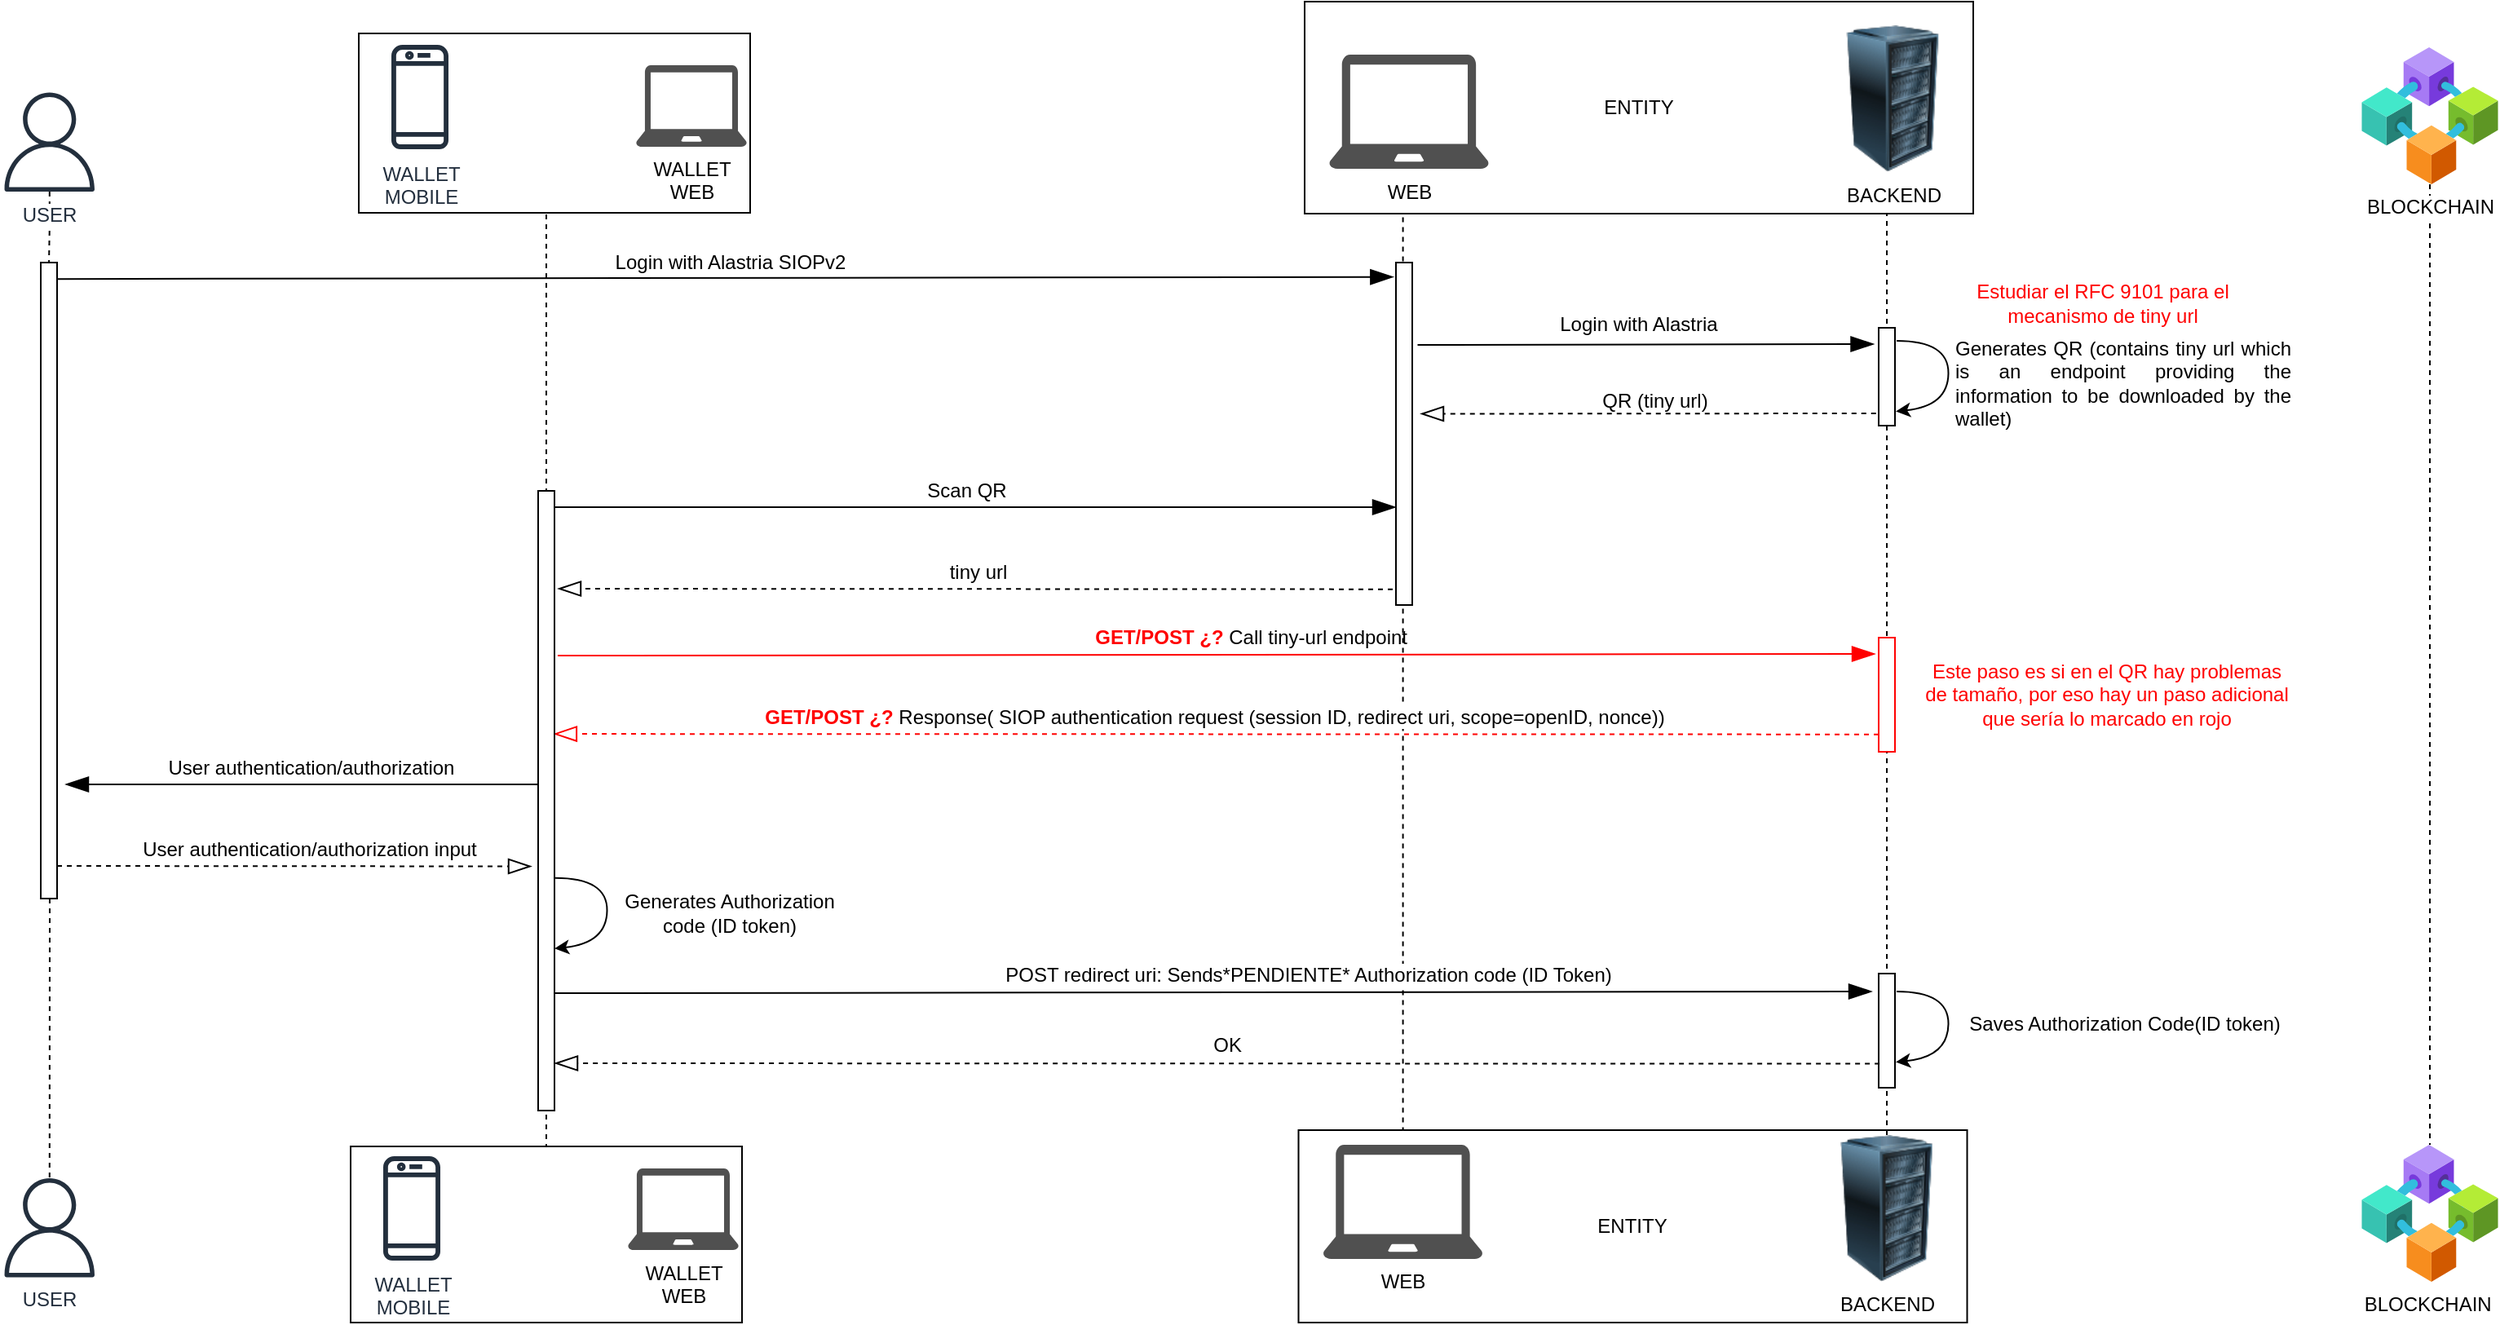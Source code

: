 <mxfile version="15.7.3" type="device"><diagram id="i7EJXfqOXA0nX240sVAw" name="AE0302 - Subject Login"><mxGraphModel dx="1102" dy="865" grid="1" gridSize="10" guides="1" tooltips="1" connect="1" arrows="1" fold="1" page="1" pageScale="1" pageWidth="827" pageHeight="1169" math="0" shadow="0"><root><mxCell id="0"/><mxCell id="1" parent="0"/><mxCell id="ja4_LhuuuB1s212jJ6dX-27" value="" style="endArrow=blockThin;dashed=1;endFill=0;endSize=12;html=1;entryX=1.2;entryY=0.887;entryDx=0;entryDy=0;entryPerimeter=0;" parent="1" edge="1"><mxGeometry width="160" relative="1" as="geometry"><mxPoint x="970" y="960.34" as="sourcePoint"/><mxPoint x="452" y="960.0" as="targetPoint"/><Array as="points"/></mxGeometry></mxCell><mxCell id="ja4_LhuuuB1s212jJ6dX-8" style="edgeStyle=orthogonalEdgeStyle;rounded=0;orthogonalLoop=1;jettySize=auto;html=1;endArrow=none;endFill=0;dashed=1;startArrow=none;" parent="1" target="ja4_LhuuuB1s212jJ6dX-13" edge="1"><mxGeometry relative="1" as="geometry"><mxPoint x="970" y="720" as="sourcePoint"/><mxPoint x="973" y="1290" as="targetPoint"/><Array as="points"><mxPoint x="973" y="720"/><mxPoint x="970" y="720"/></Array></mxGeometry></mxCell><mxCell id="ja4_LhuuuB1s212jJ6dX-21" value="" style="edgeStyle=orthogonalEdgeStyle;rounded=0;orthogonalLoop=1;jettySize=auto;html=1;endArrow=none;endFill=0;dashed=1;" parent="1" source="ja4_LhuuuB1s212jJ6dX-10" edge="1"><mxGeometry relative="1" as="geometry"><mxPoint x="1267" y="720" as="sourcePoint"/><mxPoint x="1267.034" y="800.0" as="targetPoint"/><Array as="points"><mxPoint x="1267" y="740"/><mxPoint x="1267" y="740"/></Array></mxGeometry></mxCell><mxCell id="ja4_LhuuuB1s212jJ6dX-32" value="" style="edgeStyle=orthogonalEdgeStyle;rounded=0;orthogonalLoop=1;jettySize=auto;html=1;endArrow=none;endFill=0;dashed=1;" parent="1" source="ja4_LhuuuB1s212jJ6dX-5" edge="1"><mxGeometry relative="1" as="geometry"><mxPoint x="140" y="717" as="sourcePoint"/><mxPoint x="140.029" y="760" as="targetPoint"/></mxGeometry></mxCell><mxCell id="ja4_LhuuuB1s212jJ6dX-1" value="" style="rounded=0;whiteSpace=wrap;html=1;" parent="1" vertex="1"><mxGeometry x="330" y="619.5" width="240" height="110" as="geometry"/></mxCell><mxCell id="ja4_LhuuuB1s212jJ6dX-2" value="ENTITY" style="rounded=0;whiteSpace=wrap;html=1;" parent="1" vertex="1"><mxGeometry x="906.25" y="1292" width="410" height="118" as="geometry"/></mxCell><mxCell id="ja4_LhuuuB1s212jJ6dX-3" value="ENTITY" style="rounded=0;whiteSpace=wrap;html=1;" parent="1" vertex="1"><mxGeometry x="910" y="600" width="410" height="130" as="geometry"/></mxCell><mxCell id="ja4_LhuuuB1s212jJ6dX-4" value="" style="edgeStyle=orthogonalEdgeStyle;rounded=0;orthogonalLoop=1;jettySize=auto;html=1;endArrow=none;endFill=0;dashed=1;startArrow=none;" parent="1" target="ja4_LhuuuB1s212jJ6dX-7" edge="1"><mxGeometry relative="1" as="geometry"><mxPoint x="140.029" y="1000" as="sourcePoint"/></mxGeometry></mxCell><mxCell id="ja4_LhuuuB1s212jJ6dX-5" value="&lt;span style=&quot;background-color: rgb(255, 255, 255);&quot;&gt;USER&lt;/span&gt;" style="sketch=0;outlineConnect=0;fontColor=#232F3E;gradientColor=none;fillColor=#232F3D;strokeColor=none;dashed=0;verticalLabelPosition=bottom;verticalAlign=top;align=center;html=1;fontSize=12;fontStyle=0;aspect=fixed;pointerEvents=1;shape=mxgraph.aws4.user;" parent="1" vertex="1"><mxGeometry x="110" y="655.75" width="60.75" height="60.75" as="geometry"/></mxCell><mxCell id="ja4_LhuuuB1s212jJ6dX-6" value="" style="edgeStyle=orthogonalEdgeStyle;rounded=0;orthogonalLoop=1;jettySize=auto;html=1;endArrow=none;endFill=0;dashed=1;startArrow=none;exitX=0.5;exitY=1;exitDx=0;exitDy=0;entryX=0.5;entryY=0;entryDx=0;entryDy=0;" parent="1" source="ja4_LhuuuB1s212jJ6dX-1" target="ja4_LhuuuB1s212jJ6dX-18" edge="1"><mxGeometry relative="1" as="geometry"><mxPoint x="445" y="820" as="sourcePoint"/><mxPoint x="445" y="1237.043" as="targetPoint"/><Array as="points"><mxPoint x="445" y="730"/></Array></mxGeometry></mxCell><mxCell id="ja4_LhuuuB1s212jJ6dX-7" value="USER" style="sketch=0;outlineConnect=0;fontColor=#232F3E;gradientColor=none;fillColor=#232F3D;strokeColor=none;dashed=0;verticalLabelPosition=bottom;verticalAlign=top;align=center;html=1;fontSize=12;fontStyle=0;aspect=fixed;pointerEvents=1;shape=mxgraph.aws4.user;" parent="1" vertex="1"><mxGeometry x="110" y="1321.5" width="60.75" height="60.75" as="geometry"/></mxCell><mxCell id="ja4_LhuuuB1s212jJ6dX-9" value="WEB" style="sketch=0;pointerEvents=1;shadow=0;dashed=0;html=1;strokeColor=none;fillColor=#505050;labelPosition=center;verticalLabelPosition=bottom;verticalAlign=top;outlineConnect=0;align=center;shape=mxgraph.office.devices.laptop;" parent="1" vertex="1"><mxGeometry x="925" y="632.5" width="98" height="70" as="geometry"/></mxCell><mxCell id="ja4_LhuuuB1s212jJ6dX-10" value="BACKEND" style="image;html=1;image=img/lib/clip_art/computers/Server_Rack_128x128.png" parent="1" vertex="1"><mxGeometry x="1225.25" y="614.5" width="91" height="90" as="geometry"/></mxCell><mxCell id="ja4_LhuuuB1s212jJ6dX-11" value="" style="edgeStyle=orthogonalEdgeStyle;rounded=0;orthogonalLoop=1;jettySize=auto;html=1;endArrow=none;endFill=0;dashed=1;" parent="1" source="ja4_LhuuuB1s212jJ6dX-12" target="ja4_LhuuuB1s212jJ6dX-15" edge="1"><mxGeometry relative="1" as="geometry"/></mxCell><mxCell id="ja4_LhuuuB1s212jJ6dX-12" value="BLOCKCHAIN" style="aspect=fixed;html=1;points=[];align=center;image;fontSize=12;image=img/lib/azure2/blockchain/Consortium.svg;" parent="1" vertex="1"><mxGeometry x="1558" y="628" width="84" height="84" as="geometry"/></mxCell><mxCell id="ja4_LhuuuB1s212jJ6dX-13" value="WEB" style="sketch=0;pointerEvents=1;shadow=0;dashed=0;html=1;strokeColor=none;fillColor=#505050;labelPosition=center;verticalLabelPosition=bottom;verticalAlign=top;outlineConnect=0;align=center;shape=mxgraph.office.devices.laptop;" parent="1" vertex="1"><mxGeometry x="921.25" y="1301" width="98" height="70" as="geometry"/></mxCell><mxCell id="ja4_LhuuuB1s212jJ6dX-14" value="BACKEND" style="image;html=1;image=img/lib/clip_art/computers/Server_Rack_128x128.png" parent="1" vertex="1"><mxGeometry x="1221.5" y="1295" width="91" height="90" as="geometry"/></mxCell><mxCell id="ja4_LhuuuB1s212jJ6dX-15" value="BLOCKCHAIN&amp;nbsp;" style="aspect=fixed;html=1;points=[];align=center;image;fontSize=12;image=img/lib/azure2/blockchain/Consortium.svg;" parent="1" vertex="1"><mxGeometry x="1558" y="1301" width="84" height="84" as="geometry"/></mxCell><mxCell id="ja4_LhuuuB1s212jJ6dX-16" value="WALLET&lt;br&gt;MOBILE" style="sketch=0;outlineConnect=0;fontColor=#232F3E;gradientColor=none;fillColor=#232F3D;strokeColor=none;dashed=0;verticalLabelPosition=bottom;verticalAlign=top;align=center;html=1;fontSize=12;fontStyle=0;aspect=fixed;pointerEvents=1;shape=mxgraph.aws4.mobile_client;" parent="1" vertex="1"><mxGeometry x="350" y="625.21" width="35" height="66.59" as="geometry"/></mxCell><mxCell id="ja4_LhuuuB1s212jJ6dX-17" value="WALLET &lt;br&gt;WEB" style="sketch=0;pointerEvents=1;shadow=0;dashed=0;html=1;strokeColor=none;fillColor=#505050;labelPosition=center;verticalLabelPosition=bottom;verticalAlign=top;outlineConnect=0;align=center;shape=mxgraph.office.devices.laptop;" parent="1" vertex="1"><mxGeometry x="500" y="639" width="68" height="50" as="geometry"/></mxCell><mxCell id="ja4_LhuuuB1s212jJ6dX-18" value="" style="rounded=0;whiteSpace=wrap;html=1;" parent="1" vertex="1"><mxGeometry x="325" y="1302" width="240" height="108" as="geometry"/></mxCell><mxCell id="ja4_LhuuuB1s212jJ6dX-19" value="WALLET &lt;br&gt;MOBILE" style="sketch=0;outlineConnect=0;fontColor=#232F3E;gradientColor=none;fillColor=#232F3D;strokeColor=none;dashed=0;verticalLabelPosition=bottom;verticalAlign=top;align=center;html=1;fontSize=12;fontStyle=0;aspect=fixed;pointerEvents=1;shape=mxgraph.aws4.mobile_client;" parent="1" vertex="1"><mxGeometry x="345" y="1306.71" width="35" height="66.59" as="geometry"/></mxCell><mxCell id="ja4_LhuuuB1s212jJ6dX-20" value="WALLET &lt;br&gt;WEB" style="sketch=0;pointerEvents=1;shadow=0;dashed=0;html=1;strokeColor=none;fillColor=#505050;labelPosition=center;verticalLabelPosition=bottom;verticalAlign=top;outlineConnect=0;align=center;shape=mxgraph.office.devices.laptop;" parent="1" vertex="1"><mxGeometry x="495" y="1315.5" width="68" height="50" as="geometry"/></mxCell><mxCell id="ja4_LhuuuB1s212jJ6dX-22" value="" style="endArrow=blockThin;endFill=1;endSize=12;html=1;" parent="1" edge="1"><mxGeometry width="160" relative="1" as="geometry"><mxPoint x="979.25" y="810.56" as="sourcePoint"/><mxPoint x="1259.25" y="810" as="targetPoint"/><Array as="points"/></mxGeometry></mxCell><mxCell id="ja4_LhuuuB1s212jJ6dX-23" value="Login with Alastria SIOPv2" style="text;html=1;strokeColor=none;fillColor=none;align=center;verticalAlign=middle;whiteSpace=wrap;rounded=0;" parent="1" vertex="1"><mxGeometry x="418" y="749.5" width="280" height="20" as="geometry"/></mxCell><mxCell id="ja4_LhuuuB1s212jJ6dX-24" value="" style="endArrow=blockThin;dashed=1;endFill=0;endSize=12;html=1;entryX=1.262;entryY=0.859;entryDx=0;entryDy=0;entryPerimeter=0;" parent="1" edge="1"><mxGeometry width="160" relative="1" as="geometry"><mxPoint x="1260.38" y="852.5" as="sourcePoint"/><mxPoint x="981" y="852.76" as="targetPoint"/><Array as="points"/></mxGeometry></mxCell><mxCell id="ja4_LhuuuB1s212jJ6dX-25" value="&lt;div style=&quot;text-align: justify;&quot;&gt;&lt;span style=&quot;background-color: initial;&quot;&gt;Generates QR (contains tiny url which is an endpoint providing the information to be downloaded by the wallet)&lt;/span&gt;&lt;/div&gt;" style="text;html=1;strokeColor=none;fillColor=none;align=center;verticalAlign=middle;whiteSpace=wrap;rounded=0;" parent="1" vertex="1"><mxGeometry x="1308" y="824" width="207.5" height="20" as="geometry"/></mxCell><mxCell id="ja4_LhuuuB1s212jJ6dX-26" value="" style="rounded=0;whiteSpace=wrap;html=1;" parent="1" vertex="1"><mxGeometry x="966" y="760" width="10" height="210" as="geometry"/></mxCell><mxCell id="ja4_LhuuuB1s212jJ6dX-28" value="" style="endArrow=blockThin;endFill=1;endSize=12;html=1;entryX=-0.133;entryY=0.042;entryDx=0;entryDy=0;entryPerimeter=0;exitX=0.5;exitY=0.042;exitDx=0;exitDy=0;exitPerimeter=0;" parent="1" target="ja4_LhuuuB1s212jJ6dX-26" edge="1"><mxGeometry width="160" relative="1" as="geometry"><mxPoint x="140" y="770.08" as="sourcePoint"/><mxPoint x="669.5" y="770" as="targetPoint"/><Array as="points"/></mxGeometry></mxCell><mxCell id="ja4_LhuuuB1s212jJ6dX-29" value="Login with Alastria" style="text;html=1;strokeColor=none;fillColor=none;align=center;verticalAlign=middle;whiteSpace=wrap;rounded=0;" parent="1" vertex="1"><mxGeometry x="1051" y="788" width="128" height="20" as="geometry"/></mxCell><mxCell id="ja4_LhuuuB1s212jJ6dX-31" value="QR (tiny url)" style="text;html=1;strokeColor=none;fillColor=none;align=center;verticalAlign=middle;whiteSpace=wrap;rounded=0;" parent="1" vertex="1"><mxGeometry x="1079" y="835" width="92" height="20" as="geometry"/></mxCell><mxCell id="ja4_LhuuuB1s212jJ6dX-33" value="Scan QR" style="text;html=1;strokeColor=none;fillColor=none;align=center;verticalAlign=middle;whiteSpace=wrap;rounded=0;" parent="1" vertex="1"><mxGeometry x="563" y="890" width="280" height="20" as="geometry"/></mxCell><mxCell id="ja4_LhuuuB1s212jJ6dX-34" value="tiny url" style="text;html=1;strokeColor=none;fillColor=none;align=center;verticalAlign=middle;whiteSpace=wrap;rounded=0;" parent="1" vertex="1"><mxGeometry x="570" y="940" width="280" height="20" as="geometry"/></mxCell><mxCell id="ja4_LhuuuB1s212jJ6dX-35" value="" style="endArrow=blockThin;endFill=1;endSize=12;html=1;strokeColor=#FF0000;" parent="1" edge="1"><mxGeometry width="160" relative="1" as="geometry"><mxPoint x="452" y="1001.06" as="sourcePoint"/><mxPoint x="1260" y="1000" as="targetPoint"/><Array as="points"/></mxGeometry></mxCell><mxCell id="ja4_LhuuuB1s212jJ6dX-36" value="" style="endArrow=blockThin;endFill=1;endSize=12;html=1;" parent="1" edge="1"><mxGeometry width="160" relative="1" as="geometry"><mxPoint x="450" y="910.06" as="sourcePoint"/><mxPoint x="966" y="910" as="targetPoint"/><Array as="points"/></mxGeometry></mxCell><mxCell id="ja4_LhuuuB1s212jJ6dX-37" value="&lt;font color=&quot;#ff0000&quot;&gt;&lt;b&gt;GET/POST ¿?&lt;/b&gt;&lt;/font&gt; Call tiny-url endpoint&amp;nbsp;" style="text;html=1;strokeColor=none;fillColor=none;align=center;verticalAlign=middle;whiteSpace=wrap;rounded=0;" parent="1" vertex="1"><mxGeometry x="739.25" y="980" width="280" height="20" as="geometry"/></mxCell><mxCell id="ja4_LhuuuB1s212jJ6dX-38" value="" style="edgeStyle=orthogonalEdgeStyle;rounded=0;orthogonalLoop=1;jettySize=auto;html=1;endArrow=none;endFill=0;dashed=1;startArrow=none;exitX=0.5;exitY=1;exitDx=0;exitDy=0;" parent="1" source="ja4_LhuuuB1s212jJ6dX-46" target="ja4_LhuuuB1s212jJ6dX-14" edge="1"><mxGeometry relative="1" as="geometry"><Array as="points"/><mxPoint x="1267" y="890.0" as="sourcePoint"/><mxPoint x="1267" y="1290" as="targetPoint"/></mxGeometry></mxCell><mxCell id="ja4_LhuuuB1s212jJ6dX-39" value="" style="rounded=0;whiteSpace=wrap;html=1;strokeColor=#FF0000;" parent="1" vertex="1"><mxGeometry x="1262" y="990" width="10" height="70" as="geometry"/></mxCell><mxCell id="ja4_LhuuuB1s212jJ6dX-40" value="" style="endArrow=blockThin;dashed=1;endFill=0;endSize=12;html=1;entryX=0.944;entryY=0.778;entryDx=0;entryDy=0;entryPerimeter=0;strokeColor=#FF0000;" parent="1" edge="1"><mxGeometry width="160" relative="1" as="geometry"><mxPoint x="1262" y="1049.34" as="sourcePoint"/><mxPoint x="449.44" y="1049.04" as="targetPoint"/><Array as="points"/></mxGeometry></mxCell><mxCell id="ja4_LhuuuB1s212jJ6dX-41" value="&lt;b style=&quot;border-color: var(--border-color); color: rgb(255, 0, 0);&quot;&gt;GET/POST ¿?&amp;nbsp;&lt;/b&gt;&lt;span style=&quot;background-color: rgb(255, 255, 255);&quot;&gt;Response( SIOP authentication request (session ID, redirect uri, scope=openID, nonce))&lt;/span&gt;" style="text;html=1;strokeColor=none;fillColor=none;align=center;verticalAlign=middle;whiteSpace=wrap;rounded=0;" parent="1" vertex="1"><mxGeometry x="560" y="1029" width="590" height="20" as="geometry"/></mxCell><mxCell id="ja4_LhuuuB1s212jJ6dX-42" value="" style="rounded=0;whiteSpace=wrap;html=1;" parent="1" vertex="1"><mxGeometry x="135" y="760" width="10" height="390" as="geometry"/></mxCell><mxCell id="ja4_LhuuuB1s212jJ6dX-44" value="" style="endArrow=blockThin;endFill=1;endSize=12;html=1;" parent="1" edge="1"><mxGeometry width="160" relative="1" as="geometry"><mxPoint x="440" y="1080" as="sourcePoint"/><mxPoint x="150" y="1080" as="targetPoint"/><Array as="points"/></mxGeometry></mxCell><mxCell id="ja4_LhuuuB1s212jJ6dX-45" value="User authentication/authorization" style="text;html=1;strokeColor=none;fillColor=none;align=center;verticalAlign=middle;whiteSpace=wrap;rounded=0;" parent="1" vertex="1"><mxGeometry x="161" y="1060" width="280" height="20" as="geometry"/></mxCell><mxCell id="ja4_LhuuuB1s212jJ6dX-46" value="" style="rounded=0;whiteSpace=wrap;html=1;" parent="1" vertex="1"><mxGeometry x="1262" y="800" width="10" height="60" as="geometry"/></mxCell><mxCell id="ja4_LhuuuB1s212jJ6dX-48" value="Generates Authorization code (ID token)" style="text;html=1;strokeColor=none;fillColor=none;align=center;verticalAlign=middle;whiteSpace=wrap;rounded=0;" parent="1" vertex="1"><mxGeometry x="487" y="1149" width="140.75" height="20" as="geometry"/></mxCell><mxCell id="ja4_LhuuuB1s212jJ6dX-49" value="" style="rounded=0;whiteSpace=wrap;html=1;" parent="1" vertex="1"><mxGeometry x="1262" y="1196" width="10" height="70" as="geometry"/></mxCell><mxCell id="ja4_LhuuuB1s212jJ6dX-50" value="" style="endArrow=blockThin;endFill=1;endSize=12;html=1;" parent="1" edge="1"><mxGeometry width="160" relative="1" as="geometry"><mxPoint x="450" y="1208.06" as="sourcePoint"/><mxPoint x="1258" y="1207" as="targetPoint"/><Array as="points"/></mxGeometry></mxCell><mxCell id="ja4_LhuuuB1s212jJ6dX-51" value="&lt;span style=&quot;background-color: rgb(255, 255, 255);&quot;&gt;POST redirect uri: Sends*PENDIENTE* Authorization code (ID Token)&lt;/span&gt;" style="text;html=1;strokeColor=none;fillColor=none;align=center;verticalAlign=middle;whiteSpace=wrap;rounded=0;" parent="1" vertex="1"><mxGeometry x="724.63" y="1187" width="375.37" height="20" as="geometry"/></mxCell><mxCell id="ja4_LhuuuB1s212jJ6dX-53" value="&lt;div style=&quot;text-align: justify;&quot;&gt;&lt;span style=&quot;background-color: initial;&quot;&gt;Saves Authorization Code(ID token)&lt;/span&gt;&lt;/div&gt;" style="text;html=1;strokeColor=none;fillColor=none;align=center;verticalAlign=middle;whiteSpace=wrap;rounded=0;" parent="1" vertex="1"><mxGeometry x="1309" y="1217" width="207.5" height="20" as="geometry"/></mxCell><mxCell id="ja4_LhuuuB1s212jJ6dX-54" value="" style="endArrow=blockThin;dashed=1;endFill=0;endSize=12;html=1;entryX=0.944;entryY=0.778;entryDx=0;entryDy=0;entryPerimeter=0;" parent="1" edge="1"><mxGeometry width="160" relative="1" as="geometry"><mxPoint x="1262.56" y="1251.3" as="sourcePoint"/><mxPoint x="450.0" y="1251.0" as="targetPoint"/><Array as="points"/></mxGeometry></mxCell><mxCell id="ja4_LhuuuB1s212jJ6dX-55" value="OK&amp;nbsp;" style="text;html=1;strokeColor=none;fillColor=none;align=center;verticalAlign=middle;whiteSpace=wrap;rounded=0;" parent="1" vertex="1"><mxGeometry x="800" y="1230" width="129.25" height="20" as="geometry"/></mxCell><mxCell id="YZ716BYI0n5M1MJiC8U0-1" value="" style="curved=1;endArrow=classic;html=1;entryX=0.975;entryY=0.475;entryDx=0;entryDy=0;entryPerimeter=0;" parent="1" edge="1"><mxGeometry width="50" height="50" relative="1" as="geometry"><mxPoint x="1273.0" y="808" as="sourcePoint"/><mxPoint x="1272.5" y="851.25" as="targetPoint"/><Array as="points"><mxPoint x="1305" y="808"/><mxPoint x="1304.5" y="848"/></Array></mxGeometry></mxCell><mxCell id="YZ716BYI0n5M1MJiC8U0-2" value="" style="curved=1;endArrow=classic;html=1;entryX=0.975;entryY=0.475;entryDx=0;entryDy=0;entryPerimeter=0;" parent="1" edge="1"><mxGeometry width="50" height="50" relative="1" as="geometry"><mxPoint x="1273.0" y="1207" as="sourcePoint"/><mxPoint x="1272.5" y="1250.25" as="targetPoint"/><Array as="points"><mxPoint x="1305" y="1207"/><mxPoint x="1304.5" y="1247"/></Array></mxGeometry></mxCell><mxCell id="YZ716BYI0n5M1MJiC8U0-3" value="" style="curved=1;endArrow=classic;html=1;entryX=0.975;entryY=0.475;entryDx=0;entryDy=0;entryPerimeter=0;" parent="1" edge="1"><mxGeometry width="50" height="50" relative="1" as="geometry"><mxPoint x="450.5" y="1137.38" as="sourcePoint"/><mxPoint x="450" y="1180.63" as="targetPoint"/><Array as="points"><mxPoint x="482.5" y="1137.38"/><mxPoint x="482" y="1177.38"/></Array></mxGeometry></mxCell><mxCell id="YZ716BYI0n5M1MJiC8U0-4" value="" style="endArrow=blockThin;dashed=1;endFill=0;endSize=12;html=1;entryX=-0.4;entryY=0.606;entryDx=0;entryDy=0;entryPerimeter=0;" parent="1" edge="1"><mxGeometry width="160" relative="1" as="geometry"><mxPoint x="145" y="1130" as="sourcePoint"/><mxPoint x="436" y="1130.28" as="targetPoint"/><Array as="points"/></mxGeometry></mxCell><mxCell id="YZ716BYI0n5M1MJiC8U0-5" value="" style="rounded=0;whiteSpace=wrap;html=1;" parent="1" vertex="1"><mxGeometry x="440" y="900" width="10" height="380" as="geometry"/></mxCell><mxCell id="YZ716BYI0n5M1MJiC8U0-6" value="User authentication/authorization input" style="text;html=1;strokeColor=none;fillColor=none;align=center;verticalAlign=middle;whiteSpace=wrap;rounded=0;" parent="1" vertex="1"><mxGeometry x="160" y="1110" width="280" height="20" as="geometry"/></mxCell><mxCell id="YZ716BYI0n5M1MJiC8U0-9" value="&lt;font color=&quot;#ff0000&quot;&gt;Este paso es si en el QR hay problemas de tamaño, por eso hay un paso adicional que sería lo marcado en rojo&lt;/font&gt;" style="text;html=1;strokeColor=none;fillColor=none;align=center;verticalAlign=middle;whiteSpace=wrap;rounded=0;" parent="1" vertex="1"><mxGeometry x="1286.5" y="1010" width="230" height="30" as="geometry"/></mxCell><mxCell id="YZ716BYI0n5M1MJiC8U0-11" value="&lt;font color=&quot;#ff0000&quot;&gt;Estudiar el RFC 9101 para el mecanismo de tiny url&lt;/font&gt;" style="text;html=1;strokeColor=none;fillColor=none;align=center;verticalAlign=middle;whiteSpace=wrap;rounded=0;" parent="1" vertex="1"><mxGeometry x="1308" y="770" width="183.25" height="30" as="geometry"/></mxCell></root></mxGraphModel></diagram></mxfile>